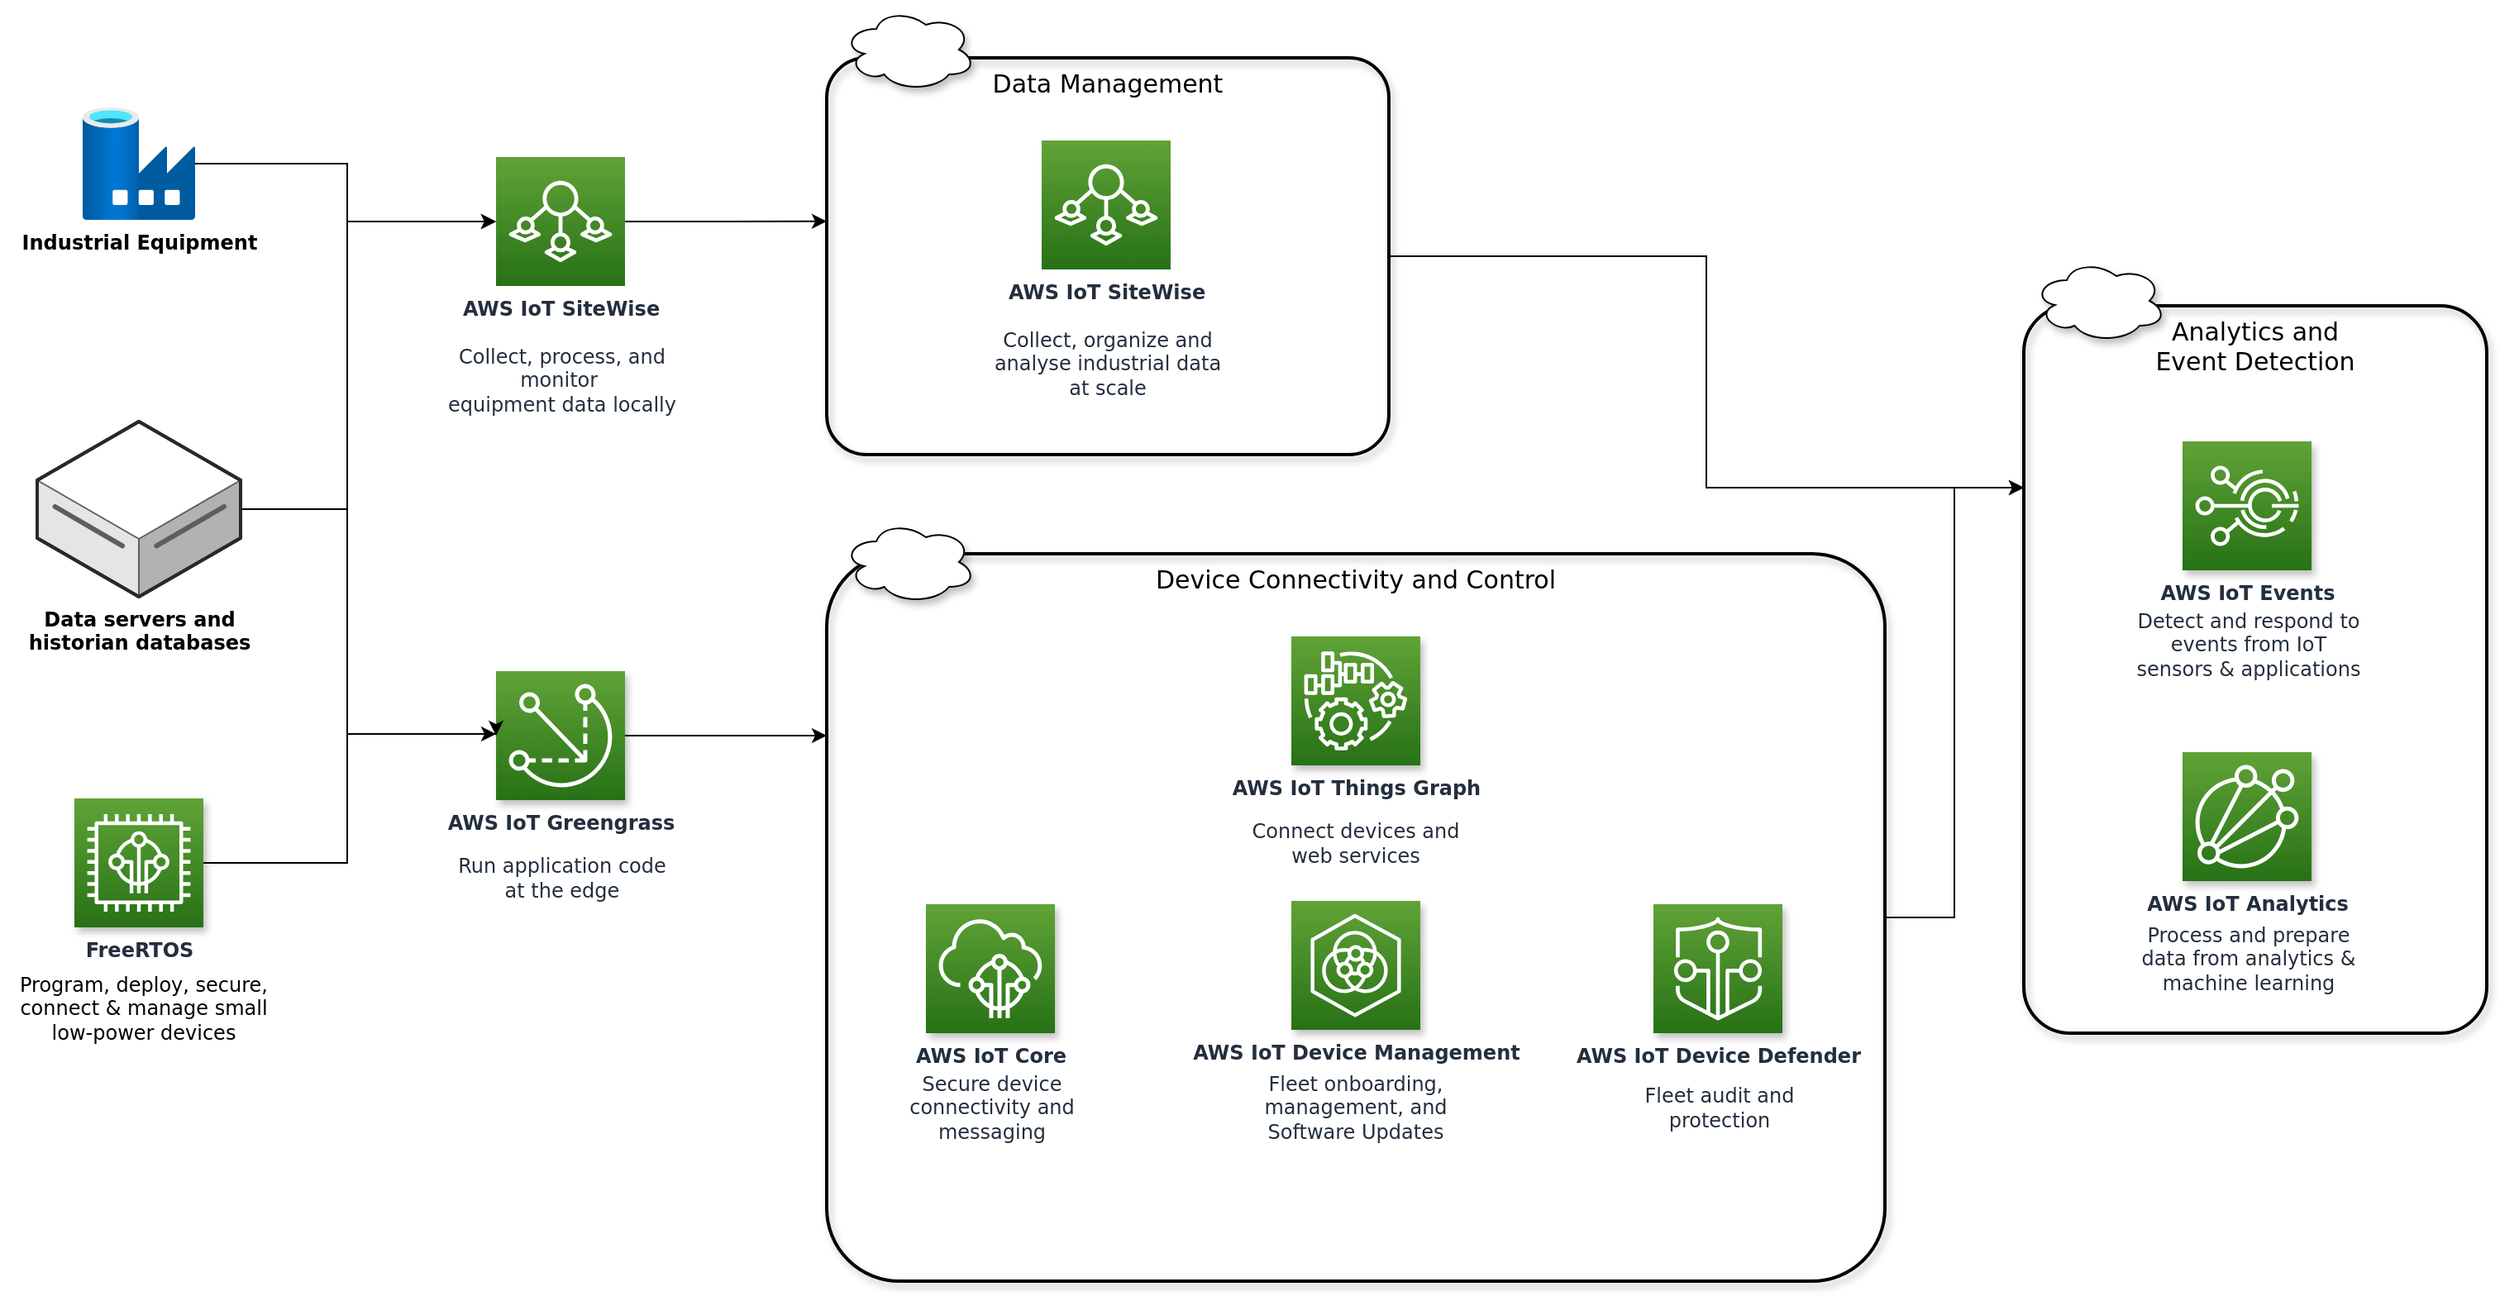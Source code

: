 <mxfile version="18.0.1" type="device"><diagram id="cJUXKvoXCMvvNgEAxhjg" name="Page-1"><mxGraphModel dx="1991" dy="1167" grid="1" gridSize="10" guides="1" tooltips="1" connect="1" arrows="1" fold="1" page="1" pageScale="1" pageWidth="1169" pageHeight="827" math="0" shadow="0"><root><mxCell id="0"/><mxCell id="1" parent="0"/><mxCell id="pm7UJmQcnyAuWPIAdRp5-33" style="edgeStyle=orthogonalEdgeStyle;rounded=0;orthogonalLoop=1;jettySize=auto;html=1;entryX=0;entryY=0.5;entryDx=0;entryDy=0;entryPerimeter=0;fontFamily=Dejavu Sans;fontSize=15;fontColor=#000000;" edge="1" parent="1" source="pm7UJmQcnyAuWPIAdRp5-1" target="pm7UJmQcnyAuWPIAdRp5-4"><mxGeometry relative="1" as="geometry"><Array as="points"><mxPoint x="350" y="164"/><mxPoint x="350" y="199"/></Array></mxGeometry></mxCell><mxCell id="pm7UJmQcnyAuWPIAdRp5-1" value="&lt;b&gt;Industrial Equipment&lt;/b&gt;" style="aspect=fixed;html=1;points=[];align=center;image;fontSize=12;image=img/lib/azure2/databases/Data_Factory.svg;fontFamily=Dejavu Sans;" vertex="1" parent="1"><mxGeometry x="190" y="130" width="68" height="68" as="geometry"/></mxCell><mxCell id="pm7UJmQcnyAuWPIAdRp5-35" style="edgeStyle=orthogonalEdgeStyle;rounded=0;orthogonalLoop=1;jettySize=auto;html=1;fontFamily=Dejavu Sans;fontSize=15;fontColor=#000000;" edge="1" parent="1" source="pm7UJmQcnyAuWPIAdRp5-2" target="pm7UJmQcnyAuWPIAdRp5-25"><mxGeometry relative="1" as="geometry"><Array as="points"><mxPoint x="350" y="373"/><mxPoint x="350" y="509"/></Array></mxGeometry></mxCell><mxCell id="pm7UJmQcnyAuWPIAdRp5-36" style="edgeStyle=orthogonalEdgeStyle;rounded=0;orthogonalLoop=1;jettySize=auto;html=1;entryX=0;entryY=0.5;entryDx=0;entryDy=0;entryPerimeter=0;fontFamily=Dejavu Sans;fontSize=15;fontColor=#000000;" edge="1" parent="1" source="pm7UJmQcnyAuWPIAdRp5-2" target="pm7UJmQcnyAuWPIAdRp5-4"><mxGeometry relative="1" as="geometry"><Array as="points"><mxPoint x="350" y="373"/><mxPoint x="350" y="199"/></Array></mxGeometry></mxCell><mxCell id="pm7UJmQcnyAuWPIAdRp5-2" value="&lt;b&gt;Data servers and&lt;br&gt;historian databases&lt;/b&gt;" style="verticalLabelPosition=bottom;html=1;verticalAlign=top;strokeWidth=1;align=center;outlineConnect=0;dashed=0;outlineConnect=0;shape=mxgraph.aws3d.dataServer;strokeColor=#5E5E5E;aspect=fixed;fontFamily=Dejavu Sans;" vertex="1" parent="1"><mxGeometry x="162.5" y="320" width="123" height="106" as="geometry"/></mxCell><mxCell id="pm7UJmQcnyAuWPIAdRp5-37" style="edgeStyle=orthogonalEdgeStyle;rounded=0;orthogonalLoop=1;jettySize=auto;html=1;entryX=0;entryY=0.412;entryDx=0;entryDy=0;entryPerimeter=0;fontFamily=Dejavu Sans;fontSize=15;fontColor=#000000;" edge="1" parent="1" source="pm7UJmQcnyAuWPIAdRp5-4" target="pm7UJmQcnyAuWPIAdRp5-10"><mxGeometry relative="1" as="geometry"/></mxCell><mxCell id="pm7UJmQcnyAuWPIAdRp5-4" value="&lt;b&gt;AWS IoT SiteWise&lt;/b&gt;" style="sketch=0;points=[[0,0,0],[0.25,0,0],[0.5,0,0],[0.75,0,0],[1,0,0],[0,1,0],[0.25,1,0],[0.5,1,0],[0.75,1,0],[1,1,0],[0,0.25,0],[0,0.5,0],[0,0.75,0],[1,0.25,0],[1,0.5,0],[1,0.75,0]];outlineConnect=0;fontColor=#232F3E;gradientColor=#60A337;gradientDirection=north;fillColor=#277116;strokeColor=#ffffff;dashed=0;verticalLabelPosition=bottom;verticalAlign=top;align=center;html=1;fontSize=12;fontStyle=0;aspect=fixed;shape=mxgraph.aws4.resourceIcon;resIcon=mxgraph.aws4.iot_sitewise;fontFamily=Dejavu Sans;" vertex="1" parent="1"><mxGeometry x="440" y="160" width="78" height="78" as="geometry"/></mxCell><mxCell id="pm7UJmQcnyAuWPIAdRp5-6" value="&lt;span style=&quot;color: rgb(35, 47, 62);&quot;&gt;Collect, process, and monitor&amp;nbsp;&lt;/span&gt;&lt;br style=&quot;color: rgb(35, 47, 62);&quot;&gt;&lt;span style=&quot;color: rgb(35, 47, 62);&quot;&gt;equipment data locally&lt;/span&gt;" style="text;html=1;strokeColor=none;fillColor=none;align=center;verticalAlign=middle;whiteSpace=wrap;rounded=0;fontColor=#000000;fontFamily=Dejavu Sans;" vertex="1" parent="1"><mxGeometry x="410" y="280" width="140" height="30" as="geometry"/></mxCell><mxCell id="pm7UJmQcnyAuWPIAdRp5-7" value="Program, deploy, secure, connect &amp;amp; manage small low-power devices" style="text;html=1;strokeColor=none;fillColor=none;align=center;verticalAlign=middle;whiteSpace=wrap;rounded=0;shadow=1;fontFamily=Dejavu Sans;fontColor=#000000;" vertex="1" parent="1"><mxGeometry x="144" y="660" width="166" height="30" as="geometry"/></mxCell><mxCell id="pm7UJmQcnyAuWPIAdRp5-9" value="&lt;font color=&quot;#232f3e&quot;&gt;Run application code at the edge&lt;/font&gt;" style="text;html=1;strokeColor=none;fillColor=none;align=center;verticalAlign=middle;whiteSpace=wrap;rounded=0;fontColor=#000000;fontFamily=Dejavu Sans;" vertex="1" parent="1"><mxGeometry x="410" y="581" width="140" height="30" as="geometry"/></mxCell><mxCell id="pm7UJmQcnyAuWPIAdRp5-39" style="edgeStyle=orthogonalEdgeStyle;rounded=0;orthogonalLoop=1;jettySize=auto;html=1;entryX=0;entryY=0.25;entryDx=0;entryDy=0;fontFamily=Dejavu Sans;fontSize=15;fontColor=#000000;" edge="1" parent="1" source="pm7UJmQcnyAuWPIAdRp5-10" target="pm7UJmQcnyAuWPIAdRp5-28"><mxGeometry relative="1" as="geometry"/></mxCell><mxCell id="pm7UJmQcnyAuWPIAdRp5-10" value="Data Management" style="rounded=1;arcSize=10;dashed=0;fillColor=none;gradientColor=none;strokeWidth=2;shadow=1;fontFamily=Dejavu Sans;fontColor=#000000;verticalAlign=top;fontSize=15;" vertex="1" parent="1"><mxGeometry x="640" y="100" width="340" height="240" as="geometry"/></mxCell><mxCell id="pm7UJmQcnyAuWPIAdRp5-12" value="" style="ellipse;shape=cloud;whiteSpace=wrap;html=1;shadow=1;fontFamily=Dejavu Sans;fontColor=#000000;" vertex="1" parent="1"><mxGeometry x="650" y="70" width="80" height="50" as="geometry"/></mxCell><mxCell id="pm7UJmQcnyAuWPIAdRp5-13" value="&lt;b&gt;AWS IoT SiteWise&lt;/b&gt;" style="sketch=0;points=[[0,0,0],[0.25,0,0],[0.5,0,0],[0.75,0,0],[1,0,0],[0,1,0],[0.25,1,0],[0.5,1,0],[0.75,1,0],[1,1,0],[0,0.25,0],[0,0.5,0],[0,0.75,0],[1,0.25,0],[1,0.5,0],[1,0.75,0]];outlineConnect=0;fontColor=#232F3E;gradientColor=#60A337;gradientDirection=north;fillColor=#277116;strokeColor=#ffffff;dashed=0;verticalLabelPosition=bottom;verticalAlign=top;align=center;html=1;fontSize=12;fontStyle=0;aspect=fixed;shape=mxgraph.aws4.resourceIcon;resIcon=mxgraph.aws4.iot_sitewise;fontFamily=Dejavu Sans;" vertex="1" parent="1"><mxGeometry x="770" y="150" width="78" height="78" as="geometry"/></mxCell><mxCell id="pm7UJmQcnyAuWPIAdRp5-14" value="&lt;font color=&quot;#232f3e&quot;&gt;Collect, organize and analyse industrial data at scale&lt;/font&gt;" style="text;html=1;strokeColor=none;fillColor=none;align=center;verticalAlign=middle;whiteSpace=wrap;rounded=0;fontColor=#000000;fontFamily=Dejavu Sans;" vertex="1" parent="1"><mxGeometry x="740" y="270" width="140" height="30" as="geometry"/></mxCell><mxCell id="pm7UJmQcnyAuWPIAdRp5-40" style="edgeStyle=orthogonalEdgeStyle;rounded=0;orthogonalLoop=1;jettySize=auto;html=1;entryX=0;entryY=0.25;entryDx=0;entryDy=0;fontFamily=Dejavu Sans;fontSize=15;fontColor=#000000;" edge="1" parent="1" source="pm7UJmQcnyAuWPIAdRp5-15" target="pm7UJmQcnyAuWPIAdRp5-28"><mxGeometry relative="1" as="geometry"/></mxCell><mxCell id="pm7UJmQcnyAuWPIAdRp5-15" value="Device Connectivity and Control" style="rounded=1;arcSize=10;dashed=0;fillColor=none;gradientColor=none;strokeWidth=2;shadow=1;fontFamily=Dejavu Sans;fontColor=#000000;verticalAlign=top;fontSize=15;" vertex="1" parent="1"><mxGeometry x="640" y="400" width="640" height="440" as="geometry"/></mxCell><mxCell id="pm7UJmQcnyAuWPIAdRp5-16" value="" style="ellipse;shape=cloud;whiteSpace=wrap;html=1;shadow=1;fontFamily=Dejavu Sans;fontColor=#000000;" vertex="1" parent="1"><mxGeometry x="650" y="380" width="80" height="50" as="geometry"/></mxCell><mxCell id="pm7UJmQcnyAuWPIAdRp5-17" value="&lt;b&gt;AWS IoT Things Graph&lt;/b&gt;" style="sketch=0;points=[[0,0,0],[0.25,0,0],[0.5,0,0],[0.75,0,0],[1,0,0],[0,1,0],[0.25,1,0],[0.5,1,0],[0.75,1,0],[1,1,0],[0,0.25,0],[0,0.5,0],[0,0.75,0],[1,0.25,0],[1,0.5,0],[1,0.75,0]];outlineConnect=0;fontColor=#232F3E;gradientColor=#60A337;gradientDirection=north;fillColor=#277116;strokeColor=#ffffff;dashed=0;verticalLabelPosition=bottom;verticalAlign=top;align=center;html=1;fontSize=12;fontStyle=0;aspect=fixed;shape=mxgraph.aws4.resourceIcon;resIcon=mxgraph.aws4.iot_things_graph;shadow=1;fontFamily=Dejavu Sans;" vertex="1" parent="1"><mxGeometry x="921" y="450" width="78" height="78" as="geometry"/></mxCell><mxCell id="pm7UJmQcnyAuWPIAdRp5-18" value="&lt;font color=&quot;#232f3e&quot;&gt;Connect devices and web services&lt;/font&gt;" style="text;html=1;strokeColor=none;fillColor=none;align=center;verticalAlign=middle;whiteSpace=wrap;rounded=0;fontColor=#000000;fontFamily=Dejavu Sans;" vertex="1" parent="1"><mxGeometry x="890" y="560" width="140" height="30" as="geometry"/></mxCell><mxCell id="pm7UJmQcnyAuWPIAdRp5-19" value="&lt;b&gt;AWS IoT Core&lt;/b&gt;" style="sketch=0;points=[[0,0,0],[0.25,0,0],[0.5,0,0],[0.75,0,0],[1,0,0],[0,1,0],[0.25,1,0],[0.5,1,0],[0.75,1,0],[1,1,0],[0,0.25,0],[0,0.5,0],[0,0.75,0],[1,0.25,0],[1,0.5,0],[1,0.75,0]];outlineConnect=0;fontColor=#232F3E;gradientColor=#60A337;gradientDirection=north;fillColor=#277116;strokeColor=#ffffff;dashed=0;verticalLabelPosition=bottom;verticalAlign=top;align=center;html=1;fontSize=12;fontStyle=0;aspect=fixed;shape=mxgraph.aws4.resourceIcon;resIcon=mxgraph.aws4.iot_core;shadow=1;fontFamily=Dejavu Sans;" vertex="1" parent="1"><mxGeometry x="700" y="612" width="78" height="78" as="geometry"/></mxCell><mxCell id="pm7UJmQcnyAuWPIAdRp5-20" value="&lt;font color=&quot;#232f3e&quot;&gt;Secure device connectivity and messaging&lt;/font&gt;" style="text;html=1;strokeColor=none;fillColor=none;align=center;verticalAlign=middle;whiteSpace=wrap;rounded=0;fontColor=#000000;fontFamily=Dejavu Sans;" vertex="1" parent="1"><mxGeometry x="670" y="720" width="140" height="30" as="geometry"/></mxCell><mxCell id="pm7UJmQcnyAuWPIAdRp5-21" value="&lt;b&gt;AWS IoT Device Management&lt;/b&gt;" style="sketch=0;points=[[0,0,0],[0.25,0,0],[0.5,0,0],[0.75,0,0],[1,0,0],[0,1,0],[0.25,1,0],[0.5,1,0],[0.75,1,0],[1,1,0],[0,0.25,0],[0,0.5,0],[0,0.75,0],[1,0.25,0],[1,0.5,0],[1,0.75,0]];outlineConnect=0;fontColor=#232F3E;gradientColor=#60A337;gradientDirection=north;fillColor=#277116;strokeColor=#ffffff;dashed=0;verticalLabelPosition=bottom;verticalAlign=top;align=center;html=1;fontSize=12;fontStyle=0;aspect=fixed;shape=mxgraph.aws4.resourceIcon;resIcon=mxgraph.aws4.iot_device_management;shadow=1;fontFamily=Dejavu Sans;" vertex="1" parent="1"><mxGeometry x="921" y="610" width="78" height="78" as="geometry"/></mxCell><mxCell id="pm7UJmQcnyAuWPIAdRp5-22" value="&lt;font color=&quot;#232f3e&quot;&gt;Fleet onboarding, management, and Software Updates&lt;br&gt;&lt;/font&gt;" style="text;html=1;strokeColor=none;fillColor=none;align=center;verticalAlign=middle;whiteSpace=wrap;rounded=0;fontColor=#000000;fontFamily=Dejavu Sans;" vertex="1" parent="1"><mxGeometry x="890" y="720" width="140" height="30" as="geometry"/></mxCell><mxCell id="pm7UJmQcnyAuWPIAdRp5-23" value="&lt;b&gt;AWS IoT Device Defender&lt;/b&gt;" style="sketch=0;points=[[0,0,0],[0.25,0,0],[0.5,0,0],[0.75,0,0],[1,0,0],[0,1,0],[0.25,1,0],[0.5,1,0],[0.75,1,0],[1,1,0],[0,0.25,0],[0,0.5,0],[0,0.75,0],[1,0.25,0],[1,0.5,0],[1,0.75,0]];outlineConnect=0;fontColor=#232F3E;gradientColor=#60A337;gradientDirection=north;fillColor=#277116;strokeColor=#ffffff;dashed=0;verticalLabelPosition=bottom;verticalAlign=top;align=center;html=1;fontSize=12;fontStyle=0;aspect=fixed;shape=mxgraph.aws4.resourceIcon;resIcon=mxgraph.aws4.iot_device_defender;shadow=1;fontFamily=Dejavu Sans;" vertex="1" parent="1"><mxGeometry x="1140" y="612" width="78" height="78" as="geometry"/></mxCell><mxCell id="pm7UJmQcnyAuWPIAdRp5-24" value="&lt;font color=&quot;#232f3e&quot;&gt;Fleet audit and protection&lt;br&gt;&lt;/font&gt;" style="text;html=1;strokeColor=none;fillColor=none;align=center;verticalAlign=middle;whiteSpace=wrap;rounded=0;fontColor=#000000;fontFamily=Dejavu Sans;" vertex="1" parent="1"><mxGeometry x="1110" y="720" width="140" height="30" as="geometry"/></mxCell><mxCell id="pm7UJmQcnyAuWPIAdRp5-38" style="edgeStyle=orthogonalEdgeStyle;rounded=0;orthogonalLoop=1;jettySize=auto;html=1;entryX=0;entryY=0.25;entryDx=0;entryDy=0;fontFamily=Dejavu Sans;fontSize=15;fontColor=#000000;" edge="1" parent="1" source="pm7UJmQcnyAuWPIAdRp5-25" target="pm7UJmQcnyAuWPIAdRp5-15"><mxGeometry relative="1" as="geometry"/></mxCell><mxCell id="pm7UJmQcnyAuWPIAdRp5-25" value="&lt;b&gt;AWS IoT Greengrass&lt;/b&gt;" style="sketch=0;points=[[0,0,0],[0.25,0,0],[0.5,0,0],[0.75,0,0],[1,0,0],[0,1,0],[0.25,1,0],[0.5,1,0],[0.75,1,0],[1,1,0],[0,0.25,0],[0,0.5,0],[0,0.75,0],[1,0.25,0],[1,0.5,0],[1,0.75,0]];outlineConnect=0;fontColor=#232F3E;gradientColor=#60A337;gradientDirection=north;fillColor=#277116;strokeColor=#ffffff;dashed=0;verticalLabelPosition=bottom;verticalAlign=top;align=center;html=1;fontSize=12;fontStyle=0;aspect=fixed;shape=mxgraph.aws4.resourceIcon;resIcon=mxgraph.aws4.greengrass;shadow=1;fontFamily=Dejavu Sans;" vertex="1" parent="1"><mxGeometry x="440" y="471" width="78" height="78" as="geometry"/></mxCell><mxCell id="pm7UJmQcnyAuWPIAdRp5-34" style="edgeStyle=orthogonalEdgeStyle;rounded=0;orthogonalLoop=1;jettySize=auto;html=1;entryX=0;entryY=0.5;entryDx=0;entryDy=0;entryPerimeter=0;fontFamily=Dejavu Sans;fontSize=15;fontColor=#000000;" edge="1" parent="1" source="pm7UJmQcnyAuWPIAdRp5-26" target="pm7UJmQcnyAuWPIAdRp5-25"><mxGeometry relative="1" as="geometry"><Array as="points"><mxPoint x="350" y="587"/><mxPoint x="350" y="509"/></Array></mxGeometry></mxCell><mxCell id="pm7UJmQcnyAuWPIAdRp5-26" value="&lt;b&gt;FreeRTOS&lt;/b&gt;" style="sketch=0;points=[[0,0,0],[0.25,0,0],[0.5,0,0],[0.75,0,0],[1,0,0],[0,1,0],[0.25,1,0],[0.5,1,0],[0.75,1,0],[1,1,0],[0,0.25,0],[0,0.5,0],[0,0.75,0],[1,0.25,0],[1,0.5,0],[1,0.75,0]];outlineConnect=0;fontColor=#232F3E;gradientColor=#60A337;gradientDirection=north;fillColor=#277116;strokeColor=#ffffff;dashed=0;verticalLabelPosition=bottom;verticalAlign=top;align=center;html=1;fontSize=12;fontStyle=0;aspect=fixed;shape=mxgraph.aws4.resourceIcon;resIcon=mxgraph.aws4.freertos;shadow=1;fontFamily=Dejavu Sans;" vertex="1" parent="1"><mxGeometry x="185" y="548" width="78" height="78" as="geometry"/></mxCell><mxCell id="pm7UJmQcnyAuWPIAdRp5-27" value="&lt;b&gt;AWS IoT Events&lt;/b&gt;" style="sketch=0;points=[[0,0,0],[0.25,0,0],[0.5,0,0],[0.75,0,0],[1,0,0],[0,1,0],[0.25,1,0],[0.5,1,0],[0.75,1,0],[1,1,0],[0,0.25,0],[0,0.5,0],[0,0.75,0],[1,0.25,0],[1,0.5,0],[1,0.75,0]];outlineConnect=0;fontColor=#232F3E;gradientColor=#60A337;gradientDirection=north;fillColor=#277116;strokeColor=#ffffff;dashed=0;verticalLabelPosition=bottom;verticalAlign=top;align=center;html=1;fontSize=12;fontStyle=0;aspect=fixed;shape=mxgraph.aws4.resourceIcon;resIcon=mxgraph.aws4.iot_events;shadow=1;fontFamily=Dejavu Sans;" vertex="1" parent="1"><mxGeometry x="1460" y="332" width="78" height="78" as="geometry"/></mxCell><mxCell id="pm7UJmQcnyAuWPIAdRp5-28" value="Analytics and&#10;Event Detection" style="rounded=1;arcSize=10;dashed=0;fillColor=none;gradientColor=none;strokeWidth=2;shadow=1;fontFamily=Dejavu Sans;fontColor=#000000;verticalAlign=top;fontSize=15;" vertex="1" parent="1"><mxGeometry x="1364" y="250" width="280" height="440" as="geometry"/></mxCell><mxCell id="pm7UJmQcnyAuWPIAdRp5-29" value="" style="ellipse;shape=cloud;whiteSpace=wrap;html=1;shadow=1;fontFamily=Dejavu Sans;fontColor=#000000;" vertex="1" parent="1"><mxGeometry x="1370" y="222" width="80" height="50" as="geometry"/></mxCell><mxCell id="pm7UJmQcnyAuWPIAdRp5-30" value="&lt;font color=&quot;#232f3e&quot;&gt;Detect and respond to events from IoT sensors &amp;amp; applications&lt;br&gt;&lt;/font&gt;" style="text;html=1;strokeColor=none;fillColor=none;align=center;verticalAlign=middle;whiteSpace=wrap;rounded=0;fontColor=#000000;fontFamily=Dejavu Sans;" vertex="1" parent="1"><mxGeometry x="1430" y="440" width="140" height="30" as="geometry"/></mxCell><mxCell id="pm7UJmQcnyAuWPIAdRp5-31" value="&lt;b&gt;AWS IoT Analytics&lt;/b&gt;" style="sketch=0;points=[[0,0,0],[0.25,0,0],[0.5,0,0],[0.75,0,0],[1,0,0],[0,1,0],[0.25,1,0],[0.5,1,0],[0.75,1,0],[1,1,0],[0,0.25,0],[0,0.5,0],[0,0.75,0],[1,0.25,0],[1,0.5,0],[1,0.75,0]];outlineConnect=0;fontColor=#232F3E;gradientColor=#60A337;gradientDirection=north;fillColor=#277116;strokeColor=#ffffff;dashed=0;verticalLabelPosition=bottom;verticalAlign=top;align=center;html=1;fontSize=12;fontStyle=0;aspect=fixed;shape=mxgraph.aws4.resourceIcon;resIcon=mxgraph.aws4.iot_analytics;shadow=1;fontFamily=Dejavu Sans;" vertex="1" parent="1"><mxGeometry x="1460" y="520" width="78" height="78" as="geometry"/></mxCell><mxCell id="pm7UJmQcnyAuWPIAdRp5-32" value="&lt;font color=&quot;#232f3e&quot;&gt;Process and prepare data from analytics &amp;amp; machine learning&lt;br&gt;&lt;/font&gt;" style="text;html=1;strokeColor=none;fillColor=none;align=center;verticalAlign=middle;whiteSpace=wrap;rounded=0;fontColor=#000000;fontFamily=Dejavu Sans;" vertex="1" parent="1"><mxGeometry x="1430" y="630" width="140" height="30" as="geometry"/></mxCell></root></mxGraphModel></diagram></mxfile>
